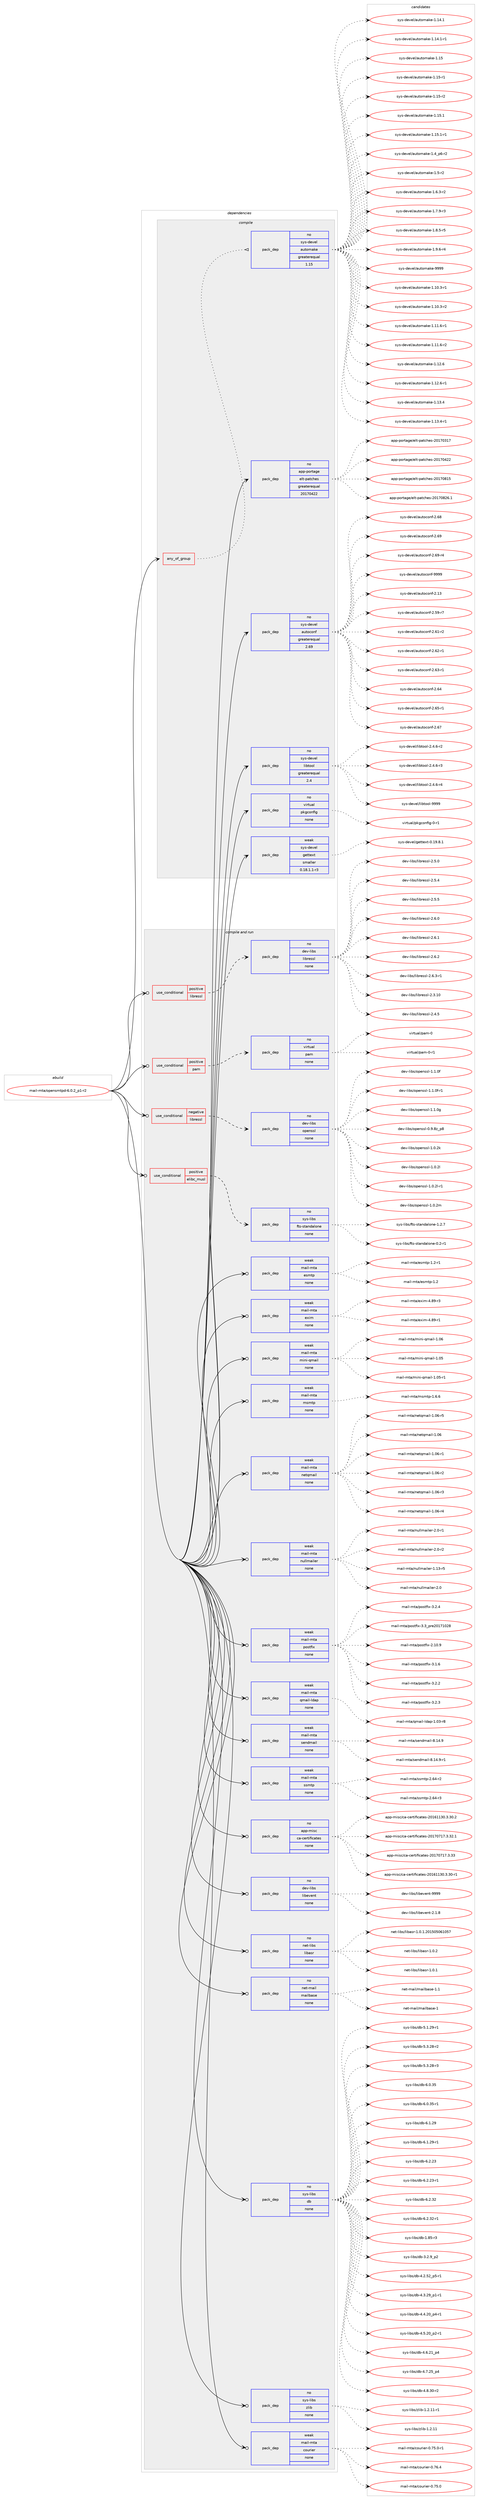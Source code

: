 digraph prolog {

# *************
# Graph options
# *************

newrank=true;
concentrate=true;
compound=true;
graph [rankdir=LR,fontname=Helvetica,fontsize=10,ranksep=1.5];#, ranksep=2.5, nodesep=0.2];
edge  [arrowhead=vee];
node  [fontname=Helvetica,fontsize=10];

# **********
# The ebuild
# **********

subgraph cluster_leftcol {
color=gray;
rank=same;
label=<<i>ebuild</i>>;
id [label="mail-mta/opensmtpd-6.0.2_p1-r2", color=red, width=4, href="../mail-mta/opensmtpd-6.0.2_p1-r2.svg"];
}

# ****************
# The dependencies
# ****************

subgraph cluster_midcol {
color=gray;
label=<<i>dependencies</i>>;
subgraph cluster_compile {
fillcolor="#eeeeee";
style=filled;
label=<<i>compile</i>>;
subgraph any5059 {
dependency344210 [label=<<TABLE BORDER="0" CELLBORDER="1" CELLSPACING="0" CELLPADDING="4"><TR><TD CELLPADDING="10">any_of_group</TD></TR></TABLE>>, shape=none, color=red];subgraph pack253176 {
dependency344211 [label=<<TABLE BORDER="0" CELLBORDER="1" CELLSPACING="0" CELLPADDING="4" WIDTH="220"><TR><TD ROWSPAN="6" CELLPADDING="30">pack_dep</TD></TR><TR><TD WIDTH="110">no</TD></TR><TR><TD>sys-devel</TD></TR><TR><TD>automake</TD></TR><TR><TD>greaterequal</TD></TR><TR><TD>1.15</TD></TR></TABLE>>, shape=none, color=blue];
}
dependency344210:e -> dependency344211:w [weight=20,style="dotted",arrowhead="oinv"];
}
id:e -> dependency344210:w [weight=20,style="solid",arrowhead="vee"];
subgraph pack253177 {
dependency344212 [label=<<TABLE BORDER="0" CELLBORDER="1" CELLSPACING="0" CELLPADDING="4" WIDTH="220"><TR><TD ROWSPAN="6" CELLPADDING="30">pack_dep</TD></TR><TR><TD WIDTH="110">no</TD></TR><TR><TD>app-portage</TD></TR><TR><TD>elt-patches</TD></TR><TR><TD>greaterequal</TD></TR><TR><TD>20170422</TD></TR></TABLE>>, shape=none, color=blue];
}
id:e -> dependency344212:w [weight=20,style="solid",arrowhead="vee"];
subgraph pack253178 {
dependency344213 [label=<<TABLE BORDER="0" CELLBORDER="1" CELLSPACING="0" CELLPADDING="4" WIDTH="220"><TR><TD ROWSPAN="6" CELLPADDING="30">pack_dep</TD></TR><TR><TD WIDTH="110">no</TD></TR><TR><TD>sys-devel</TD></TR><TR><TD>autoconf</TD></TR><TR><TD>greaterequal</TD></TR><TR><TD>2.69</TD></TR></TABLE>>, shape=none, color=blue];
}
id:e -> dependency344213:w [weight=20,style="solid",arrowhead="vee"];
subgraph pack253179 {
dependency344214 [label=<<TABLE BORDER="0" CELLBORDER="1" CELLSPACING="0" CELLPADDING="4" WIDTH="220"><TR><TD ROWSPAN="6" CELLPADDING="30">pack_dep</TD></TR><TR><TD WIDTH="110">no</TD></TR><TR><TD>sys-devel</TD></TR><TR><TD>libtool</TD></TR><TR><TD>greaterequal</TD></TR><TR><TD>2.4</TD></TR></TABLE>>, shape=none, color=blue];
}
id:e -> dependency344214:w [weight=20,style="solid",arrowhead="vee"];
subgraph pack253180 {
dependency344215 [label=<<TABLE BORDER="0" CELLBORDER="1" CELLSPACING="0" CELLPADDING="4" WIDTH="220"><TR><TD ROWSPAN="6" CELLPADDING="30">pack_dep</TD></TR><TR><TD WIDTH="110">no</TD></TR><TR><TD>virtual</TD></TR><TR><TD>pkgconfig</TD></TR><TR><TD>none</TD></TR><TR><TD></TD></TR></TABLE>>, shape=none, color=blue];
}
id:e -> dependency344215:w [weight=20,style="solid",arrowhead="vee"];
subgraph pack253181 {
dependency344216 [label=<<TABLE BORDER="0" CELLBORDER="1" CELLSPACING="0" CELLPADDING="4" WIDTH="220"><TR><TD ROWSPAN="6" CELLPADDING="30">pack_dep</TD></TR><TR><TD WIDTH="110">weak</TD></TR><TR><TD>sys-devel</TD></TR><TR><TD>gettext</TD></TR><TR><TD>smaller</TD></TR><TR><TD>0.18.1.1-r3</TD></TR></TABLE>>, shape=none, color=blue];
}
id:e -> dependency344216:w [weight=20,style="solid",arrowhead="vee"];
}
subgraph cluster_compileandrun {
fillcolor="#eeeeee";
style=filled;
label=<<i>compile and run</i>>;
subgraph cond85874 {
dependency344217 [label=<<TABLE BORDER="0" CELLBORDER="1" CELLSPACING="0" CELLPADDING="4"><TR><TD ROWSPAN="3" CELLPADDING="10">use_conditional</TD></TR><TR><TD>negative</TD></TR><TR><TD>libressl</TD></TR></TABLE>>, shape=none, color=red];
subgraph pack253182 {
dependency344218 [label=<<TABLE BORDER="0" CELLBORDER="1" CELLSPACING="0" CELLPADDING="4" WIDTH="220"><TR><TD ROWSPAN="6" CELLPADDING="30">pack_dep</TD></TR><TR><TD WIDTH="110">no</TD></TR><TR><TD>dev-libs</TD></TR><TR><TD>openssl</TD></TR><TR><TD>none</TD></TR><TR><TD></TD></TR></TABLE>>, shape=none, color=blue];
}
dependency344217:e -> dependency344218:w [weight=20,style="dashed",arrowhead="vee"];
}
id:e -> dependency344217:w [weight=20,style="solid",arrowhead="odotvee"];
subgraph cond85875 {
dependency344219 [label=<<TABLE BORDER="0" CELLBORDER="1" CELLSPACING="0" CELLPADDING="4"><TR><TD ROWSPAN="3" CELLPADDING="10">use_conditional</TD></TR><TR><TD>positive</TD></TR><TR><TD>elibc_musl</TD></TR></TABLE>>, shape=none, color=red];
subgraph pack253183 {
dependency344220 [label=<<TABLE BORDER="0" CELLBORDER="1" CELLSPACING="0" CELLPADDING="4" WIDTH="220"><TR><TD ROWSPAN="6" CELLPADDING="30">pack_dep</TD></TR><TR><TD WIDTH="110">no</TD></TR><TR><TD>sys-libs</TD></TR><TR><TD>fts-standalone</TD></TR><TR><TD>none</TD></TR><TR><TD></TD></TR></TABLE>>, shape=none, color=blue];
}
dependency344219:e -> dependency344220:w [weight=20,style="dashed",arrowhead="vee"];
}
id:e -> dependency344219:w [weight=20,style="solid",arrowhead="odotvee"];
subgraph cond85876 {
dependency344221 [label=<<TABLE BORDER="0" CELLBORDER="1" CELLSPACING="0" CELLPADDING="4"><TR><TD ROWSPAN="3" CELLPADDING="10">use_conditional</TD></TR><TR><TD>positive</TD></TR><TR><TD>libressl</TD></TR></TABLE>>, shape=none, color=red];
subgraph pack253184 {
dependency344222 [label=<<TABLE BORDER="0" CELLBORDER="1" CELLSPACING="0" CELLPADDING="4" WIDTH="220"><TR><TD ROWSPAN="6" CELLPADDING="30">pack_dep</TD></TR><TR><TD WIDTH="110">no</TD></TR><TR><TD>dev-libs</TD></TR><TR><TD>libressl</TD></TR><TR><TD>none</TD></TR><TR><TD></TD></TR></TABLE>>, shape=none, color=blue];
}
dependency344221:e -> dependency344222:w [weight=20,style="dashed",arrowhead="vee"];
}
id:e -> dependency344221:w [weight=20,style="solid",arrowhead="odotvee"];
subgraph cond85877 {
dependency344223 [label=<<TABLE BORDER="0" CELLBORDER="1" CELLSPACING="0" CELLPADDING="4"><TR><TD ROWSPAN="3" CELLPADDING="10">use_conditional</TD></TR><TR><TD>positive</TD></TR><TR><TD>pam</TD></TR></TABLE>>, shape=none, color=red];
subgraph pack253185 {
dependency344224 [label=<<TABLE BORDER="0" CELLBORDER="1" CELLSPACING="0" CELLPADDING="4" WIDTH="220"><TR><TD ROWSPAN="6" CELLPADDING="30">pack_dep</TD></TR><TR><TD WIDTH="110">no</TD></TR><TR><TD>virtual</TD></TR><TR><TD>pam</TD></TR><TR><TD>none</TD></TR><TR><TD></TD></TR></TABLE>>, shape=none, color=blue];
}
dependency344223:e -> dependency344224:w [weight=20,style="dashed",arrowhead="vee"];
}
id:e -> dependency344223:w [weight=20,style="solid",arrowhead="odotvee"];
subgraph pack253186 {
dependency344225 [label=<<TABLE BORDER="0" CELLBORDER="1" CELLSPACING="0" CELLPADDING="4" WIDTH="220"><TR><TD ROWSPAN="6" CELLPADDING="30">pack_dep</TD></TR><TR><TD WIDTH="110">no</TD></TR><TR><TD>app-misc</TD></TR><TR><TD>ca-certificates</TD></TR><TR><TD>none</TD></TR><TR><TD></TD></TR></TABLE>>, shape=none, color=blue];
}
id:e -> dependency344225:w [weight=20,style="solid",arrowhead="odotvee"];
subgraph pack253187 {
dependency344226 [label=<<TABLE BORDER="0" CELLBORDER="1" CELLSPACING="0" CELLPADDING="4" WIDTH="220"><TR><TD ROWSPAN="6" CELLPADDING="30">pack_dep</TD></TR><TR><TD WIDTH="110">no</TD></TR><TR><TD>dev-libs</TD></TR><TR><TD>libevent</TD></TR><TR><TD>none</TD></TR><TR><TD></TD></TR></TABLE>>, shape=none, color=blue];
}
id:e -> dependency344226:w [weight=20,style="solid",arrowhead="odotvee"];
subgraph pack253188 {
dependency344227 [label=<<TABLE BORDER="0" CELLBORDER="1" CELLSPACING="0" CELLPADDING="4" WIDTH="220"><TR><TD ROWSPAN="6" CELLPADDING="30">pack_dep</TD></TR><TR><TD WIDTH="110">no</TD></TR><TR><TD>net-libs</TD></TR><TR><TD>libasr</TD></TR><TR><TD>none</TD></TR><TR><TD></TD></TR></TABLE>>, shape=none, color=blue];
}
id:e -> dependency344227:w [weight=20,style="solid",arrowhead="odotvee"];
subgraph pack253189 {
dependency344228 [label=<<TABLE BORDER="0" CELLBORDER="1" CELLSPACING="0" CELLPADDING="4" WIDTH="220"><TR><TD ROWSPAN="6" CELLPADDING="30">pack_dep</TD></TR><TR><TD WIDTH="110">no</TD></TR><TR><TD>net-mail</TD></TR><TR><TD>mailbase</TD></TR><TR><TD>none</TD></TR><TR><TD></TD></TR></TABLE>>, shape=none, color=blue];
}
id:e -> dependency344228:w [weight=20,style="solid",arrowhead="odotvee"];
subgraph pack253190 {
dependency344229 [label=<<TABLE BORDER="0" CELLBORDER="1" CELLSPACING="0" CELLPADDING="4" WIDTH="220"><TR><TD ROWSPAN="6" CELLPADDING="30">pack_dep</TD></TR><TR><TD WIDTH="110">no</TD></TR><TR><TD>sys-libs</TD></TR><TR><TD>db</TD></TR><TR><TD>none</TD></TR><TR><TD></TD></TR></TABLE>>, shape=none, color=blue];
}
id:e -> dependency344229:w [weight=20,style="solid",arrowhead="odotvee"];
subgraph pack253191 {
dependency344230 [label=<<TABLE BORDER="0" CELLBORDER="1" CELLSPACING="0" CELLPADDING="4" WIDTH="220"><TR><TD ROWSPAN="6" CELLPADDING="30">pack_dep</TD></TR><TR><TD WIDTH="110">no</TD></TR><TR><TD>sys-libs</TD></TR><TR><TD>zlib</TD></TR><TR><TD>none</TD></TR><TR><TD></TD></TR></TABLE>>, shape=none, color=blue];
}
id:e -> dependency344230:w [weight=20,style="solid",arrowhead="odotvee"];
subgraph pack253192 {
dependency344231 [label=<<TABLE BORDER="0" CELLBORDER="1" CELLSPACING="0" CELLPADDING="4" WIDTH="220"><TR><TD ROWSPAN="6" CELLPADDING="30">pack_dep</TD></TR><TR><TD WIDTH="110">weak</TD></TR><TR><TD>mail-mta</TD></TR><TR><TD>courier</TD></TR><TR><TD>none</TD></TR><TR><TD></TD></TR></TABLE>>, shape=none, color=blue];
}
id:e -> dependency344231:w [weight=20,style="solid",arrowhead="odotvee"];
subgraph pack253193 {
dependency344232 [label=<<TABLE BORDER="0" CELLBORDER="1" CELLSPACING="0" CELLPADDING="4" WIDTH="220"><TR><TD ROWSPAN="6" CELLPADDING="30">pack_dep</TD></TR><TR><TD WIDTH="110">weak</TD></TR><TR><TD>mail-mta</TD></TR><TR><TD>esmtp</TD></TR><TR><TD>none</TD></TR><TR><TD></TD></TR></TABLE>>, shape=none, color=blue];
}
id:e -> dependency344232:w [weight=20,style="solid",arrowhead="odotvee"];
subgraph pack253194 {
dependency344233 [label=<<TABLE BORDER="0" CELLBORDER="1" CELLSPACING="0" CELLPADDING="4" WIDTH="220"><TR><TD ROWSPAN="6" CELLPADDING="30">pack_dep</TD></TR><TR><TD WIDTH="110">weak</TD></TR><TR><TD>mail-mta</TD></TR><TR><TD>exim</TD></TR><TR><TD>none</TD></TR><TR><TD></TD></TR></TABLE>>, shape=none, color=blue];
}
id:e -> dependency344233:w [weight=20,style="solid",arrowhead="odotvee"];
subgraph pack253195 {
dependency344234 [label=<<TABLE BORDER="0" CELLBORDER="1" CELLSPACING="0" CELLPADDING="4" WIDTH="220"><TR><TD ROWSPAN="6" CELLPADDING="30">pack_dep</TD></TR><TR><TD WIDTH="110">weak</TD></TR><TR><TD>mail-mta</TD></TR><TR><TD>mini-qmail</TD></TR><TR><TD>none</TD></TR><TR><TD></TD></TR></TABLE>>, shape=none, color=blue];
}
id:e -> dependency344234:w [weight=20,style="solid",arrowhead="odotvee"];
subgraph pack253196 {
dependency344235 [label=<<TABLE BORDER="0" CELLBORDER="1" CELLSPACING="0" CELLPADDING="4" WIDTH="220"><TR><TD ROWSPAN="6" CELLPADDING="30">pack_dep</TD></TR><TR><TD WIDTH="110">weak</TD></TR><TR><TD>mail-mta</TD></TR><TR><TD>msmtp</TD></TR><TR><TD>none</TD></TR><TR><TD></TD></TR></TABLE>>, shape=none, color=blue];
}
id:e -> dependency344235:w [weight=20,style="solid",arrowhead="odotvee"];
subgraph pack253197 {
dependency344236 [label=<<TABLE BORDER="0" CELLBORDER="1" CELLSPACING="0" CELLPADDING="4" WIDTH="220"><TR><TD ROWSPAN="6" CELLPADDING="30">pack_dep</TD></TR><TR><TD WIDTH="110">weak</TD></TR><TR><TD>mail-mta</TD></TR><TR><TD>netqmail</TD></TR><TR><TD>none</TD></TR><TR><TD></TD></TR></TABLE>>, shape=none, color=blue];
}
id:e -> dependency344236:w [weight=20,style="solid",arrowhead="odotvee"];
subgraph pack253198 {
dependency344237 [label=<<TABLE BORDER="0" CELLBORDER="1" CELLSPACING="0" CELLPADDING="4" WIDTH="220"><TR><TD ROWSPAN="6" CELLPADDING="30">pack_dep</TD></TR><TR><TD WIDTH="110">weak</TD></TR><TR><TD>mail-mta</TD></TR><TR><TD>nullmailer</TD></TR><TR><TD>none</TD></TR><TR><TD></TD></TR></TABLE>>, shape=none, color=blue];
}
id:e -> dependency344237:w [weight=20,style="solid",arrowhead="odotvee"];
subgraph pack253199 {
dependency344238 [label=<<TABLE BORDER="0" CELLBORDER="1" CELLSPACING="0" CELLPADDING="4" WIDTH="220"><TR><TD ROWSPAN="6" CELLPADDING="30">pack_dep</TD></TR><TR><TD WIDTH="110">weak</TD></TR><TR><TD>mail-mta</TD></TR><TR><TD>postfix</TD></TR><TR><TD>none</TD></TR><TR><TD></TD></TR></TABLE>>, shape=none, color=blue];
}
id:e -> dependency344238:w [weight=20,style="solid",arrowhead="odotvee"];
subgraph pack253200 {
dependency344239 [label=<<TABLE BORDER="0" CELLBORDER="1" CELLSPACING="0" CELLPADDING="4" WIDTH="220"><TR><TD ROWSPAN="6" CELLPADDING="30">pack_dep</TD></TR><TR><TD WIDTH="110">weak</TD></TR><TR><TD>mail-mta</TD></TR><TR><TD>qmail-ldap</TD></TR><TR><TD>none</TD></TR><TR><TD></TD></TR></TABLE>>, shape=none, color=blue];
}
id:e -> dependency344239:w [weight=20,style="solid",arrowhead="odotvee"];
subgraph pack253201 {
dependency344240 [label=<<TABLE BORDER="0" CELLBORDER="1" CELLSPACING="0" CELLPADDING="4" WIDTH="220"><TR><TD ROWSPAN="6" CELLPADDING="30">pack_dep</TD></TR><TR><TD WIDTH="110">weak</TD></TR><TR><TD>mail-mta</TD></TR><TR><TD>sendmail</TD></TR><TR><TD>none</TD></TR><TR><TD></TD></TR></TABLE>>, shape=none, color=blue];
}
id:e -> dependency344240:w [weight=20,style="solid",arrowhead="odotvee"];
subgraph pack253202 {
dependency344241 [label=<<TABLE BORDER="0" CELLBORDER="1" CELLSPACING="0" CELLPADDING="4" WIDTH="220"><TR><TD ROWSPAN="6" CELLPADDING="30">pack_dep</TD></TR><TR><TD WIDTH="110">weak</TD></TR><TR><TD>mail-mta</TD></TR><TR><TD>ssmtp</TD></TR><TR><TD>none</TD></TR><TR><TD></TD></TR></TABLE>>, shape=none, color=blue];
}
id:e -> dependency344241:w [weight=20,style="solid",arrowhead="odotvee"];
}
subgraph cluster_run {
fillcolor="#eeeeee";
style=filled;
label=<<i>run</i>>;
}
}

# **************
# The candidates
# **************

subgraph cluster_choices {
rank=same;
color=gray;
label=<<i>candidates</i>>;

subgraph choice253176 {
color=black;
nodesep=1;
choice11512111545100101118101108479711711611110997107101454946494846514511449 [label="sys-devel/automake-1.10.3-r1", color=red, width=4,href="../sys-devel/automake-1.10.3-r1.svg"];
choice11512111545100101118101108479711711611110997107101454946494846514511450 [label="sys-devel/automake-1.10.3-r2", color=red, width=4,href="../sys-devel/automake-1.10.3-r2.svg"];
choice11512111545100101118101108479711711611110997107101454946494946544511449 [label="sys-devel/automake-1.11.6-r1", color=red, width=4,href="../sys-devel/automake-1.11.6-r1.svg"];
choice11512111545100101118101108479711711611110997107101454946494946544511450 [label="sys-devel/automake-1.11.6-r2", color=red, width=4,href="../sys-devel/automake-1.11.6-r2.svg"];
choice1151211154510010111810110847971171161111099710710145494649504654 [label="sys-devel/automake-1.12.6", color=red, width=4,href="../sys-devel/automake-1.12.6.svg"];
choice11512111545100101118101108479711711611110997107101454946495046544511449 [label="sys-devel/automake-1.12.6-r1", color=red, width=4,href="../sys-devel/automake-1.12.6-r1.svg"];
choice1151211154510010111810110847971171161111099710710145494649514652 [label="sys-devel/automake-1.13.4", color=red, width=4,href="../sys-devel/automake-1.13.4.svg"];
choice11512111545100101118101108479711711611110997107101454946495146524511449 [label="sys-devel/automake-1.13.4-r1", color=red, width=4,href="../sys-devel/automake-1.13.4-r1.svg"];
choice1151211154510010111810110847971171161111099710710145494649524649 [label="sys-devel/automake-1.14.1", color=red, width=4,href="../sys-devel/automake-1.14.1.svg"];
choice11512111545100101118101108479711711611110997107101454946495246494511449 [label="sys-devel/automake-1.14.1-r1", color=red, width=4,href="../sys-devel/automake-1.14.1-r1.svg"];
choice115121115451001011181011084797117116111109971071014549464953 [label="sys-devel/automake-1.15", color=red, width=4,href="../sys-devel/automake-1.15.svg"];
choice1151211154510010111810110847971171161111099710710145494649534511449 [label="sys-devel/automake-1.15-r1", color=red, width=4,href="../sys-devel/automake-1.15-r1.svg"];
choice1151211154510010111810110847971171161111099710710145494649534511450 [label="sys-devel/automake-1.15-r2", color=red, width=4,href="../sys-devel/automake-1.15-r2.svg"];
choice1151211154510010111810110847971171161111099710710145494649534649 [label="sys-devel/automake-1.15.1", color=red, width=4,href="../sys-devel/automake-1.15.1.svg"];
choice11512111545100101118101108479711711611110997107101454946495346494511449 [label="sys-devel/automake-1.15.1-r1", color=red, width=4,href="../sys-devel/automake-1.15.1-r1.svg"];
choice115121115451001011181011084797117116111109971071014549465295112544511450 [label="sys-devel/automake-1.4_p6-r2", color=red, width=4,href="../sys-devel/automake-1.4_p6-r2.svg"];
choice11512111545100101118101108479711711611110997107101454946534511450 [label="sys-devel/automake-1.5-r2", color=red, width=4,href="../sys-devel/automake-1.5-r2.svg"];
choice115121115451001011181011084797117116111109971071014549465446514511450 [label="sys-devel/automake-1.6.3-r2", color=red, width=4,href="../sys-devel/automake-1.6.3-r2.svg"];
choice115121115451001011181011084797117116111109971071014549465546574511451 [label="sys-devel/automake-1.7.9-r3", color=red, width=4,href="../sys-devel/automake-1.7.9-r3.svg"];
choice115121115451001011181011084797117116111109971071014549465646534511453 [label="sys-devel/automake-1.8.5-r5", color=red, width=4,href="../sys-devel/automake-1.8.5-r5.svg"];
choice115121115451001011181011084797117116111109971071014549465746544511452 [label="sys-devel/automake-1.9.6-r4", color=red, width=4,href="../sys-devel/automake-1.9.6-r4.svg"];
choice115121115451001011181011084797117116111109971071014557575757 [label="sys-devel/automake-9999", color=red, width=4,href="../sys-devel/automake-9999.svg"];
dependency344211:e -> choice11512111545100101118101108479711711611110997107101454946494846514511449:w [style=dotted,weight="100"];
dependency344211:e -> choice11512111545100101118101108479711711611110997107101454946494846514511450:w [style=dotted,weight="100"];
dependency344211:e -> choice11512111545100101118101108479711711611110997107101454946494946544511449:w [style=dotted,weight="100"];
dependency344211:e -> choice11512111545100101118101108479711711611110997107101454946494946544511450:w [style=dotted,weight="100"];
dependency344211:e -> choice1151211154510010111810110847971171161111099710710145494649504654:w [style=dotted,weight="100"];
dependency344211:e -> choice11512111545100101118101108479711711611110997107101454946495046544511449:w [style=dotted,weight="100"];
dependency344211:e -> choice1151211154510010111810110847971171161111099710710145494649514652:w [style=dotted,weight="100"];
dependency344211:e -> choice11512111545100101118101108479711711611110997107101454946495146524511449:w [style=dotted,weight="100"];
dependency344211:e -> choice1151211154510010111810110847971171161111099710710145494649524649:w [style=dotted,weight="100"];
dependency344211:e -> choice11512111545100101118101108479711711611110997107101454946495246494511449:w [style=dotted,weight="100"];
dependency344211:e -> choice115121115451001011181011084797117116111109971071014549464953:w [style=dotted,weight="100"];
dependency344211:e -> choice1151211154510010111810110847971171161111099710710145494649534511449:w [style=dotted,weight="100"];
dependency344211:e -> choice1151211154510010111810110847971171161111099710710145494649534511450:w [style=dotted,weight="100"];
dependency344211:e -> choice1151211154510010111810110847971171161111099710710145494649534649:w [style=dotted,weight="100"];
dependency344211:e -> choice11512111545100101118101108479711711611110997107101454946495346494511449:w [style=dotted,weight="100"];
dependency344211:e -> choice115121115451001011181011084797117116111109971071014549465295112544511450:w [style=dotted,weight="100"];
dependency344211:e -> choice11512111545100101118101108479711711611110997107101454946534511450:w [style=dotted,weight="100"];
dependency344211:e -> choice115121115451001011181011084797117116111109971071014549465446514511450:w [style=dotted,weight="100"];
dependency344211:e -> choice115121115451001011181011084797117116111109971071014549465546574511451:w [style=dotted,weight="100"];
dependency344211:e -> choice115121115451001011181011084797117116111109971071014549465646534511453:w [style=dotted,weight="100"];
dependency344211:e -> choice115121115451001011181011084797117116111109971071014549465746544511452:w [style=dotted,weight="100"];
dependency344211:e -> choice115121115451001011181011084797117116111109971071014557575757:w [style=dotted,weight="100"];
}
subgraph choice253177 {
color=black;
nodesep=1;
choice97112112451121111141169710310147101108116451129711699104101115455048495548514955 [label="app-portage/elt-patches-20170317", color=red, width=4,href="../app-portage/elt-patches-20170317.svg"];
choice97112112451121111141169710310147101108116451129711699104101115455048495548525050 [label="app-portage/elt-patches-20170422", color=red, width=4,href="../app-portage/elt-patches-20170422.svg"];
choice97112112451121111141169710310147101108116451129711699104101115455048495548564953 [label="app-portage/elt-patches-20170815", color=red, width=4,href="../app-portage/elt-patches-20170815.svg"];
choice971121124511211111411697103101471011081164511297116991041011154550484955485650544649 [label="app-portage/elt-patches-20170826.1", color=red, width=4,href="../app-portage/elt-patches-20170826.1.svg"];
dependency344212:e -> choice97112112451121111141169710310147101108116451129711699104101115455048495548514955:w [style=dotted,weight="100"];
dependency344212:e -> choice97112112451121111141169710310147101108116451129711699104101115455048495548525050:w [style=dotted,weight="100"];
dependency344212:e -> choice97112112451121111141169710310147101108116451129711699104101115455048495548564953:w [style=dotted,weight="100"];
dependency344212:e -> choice971121124511211111411697103101471011081164511297116991041011154550484955485650544649:w [style=dotted,weight="100"];
}
subgraph choice253178 {
color=black;
nodesep=1;
choice115121115451001011181011084797117116111991111101024550464951 [label="sys-devel/autoconf-2.13", color=red, width=4,href="../sys-devel/autoconf-2.13.svg"];
choice1151211154510010111810110847971171161119911111010245504653574511455 [label="sys-devel/autoconf-2.59-r7", color=red, width=4,href="../sys-devel/autoconf-2.59-r7.svg"];
choice1151211154510010111810110847971171161119911111010245504654494511450 [label="sys-devel/autoconf-2.61-r2", color=red, width=4,href="../sys-devel/autoconf-2.61-r2.svg"];
choice1151211154510010111810110847971171161119911111010245504654504511449 [label="sys-devel/autoconf-2.62-r1", color=red, width=4,href="../sys-devel/autoconf-2.62-r1.svg"];
choice1151211154510010111810110847971171161119911111010245504654514511449 [label="sys-devel/autoconf-2.63-r1", color=red, width=4,href="../sys-devel/autoconf-2.63-r1.svg"];
choice115121115451001011181011084797117116111991111101024550465452 [label="sys-devel/autoconf-2.64", color=red, width=4,href="../sys-devel/autoconf-2.64.svg"];
choice1151211154510010111810110847971171161119911111010245504654534511449 [label="sys-devel/autoconf-2.65-r1", color=red, width=4,href="../sys-devel/autoconf-2.65-r1.svg"];
choice115121115451001011181011084797117116111991111101024550465455 [label="sys-devel/autoconf-2.67", color=red, width=4,href="../sys-devel/autoconf-2.67.svg"];
choice115121115451001011181011084797117116111991111101024550465456 [label="sys-devel/autoconf-2.68", color=red, width=4,href="../sys-devel/autoconf-2.68.svg"];
choice115121115451001011181011084797117116111991111101024550465457 [label="sys-devel/autoconf-2.69", color=red, width=4,href="../sys-devel/autoconf-2.69.svg"];
choice1151211154510010111810110847971171161119911111010245504654574511452 [label="sys-devel/autoconf-2.69-r4", color=red, width=4,href="../sys-devel/autoconf-2.69-r4.svg"];
choice115121115451001011181011084797117116111991111101024557575757 [label="sys-devel/autoconf-9999", color=red, width=4,href="../sys-devel/autoconf-9999.svg"];
dependency344213:e -> choice115121115451001011181011084797117116111991111101024550464951:w [style=dotted,weight="100"];
dependency344213:e -> choice1151211154510010111810110847971171161119911111010245504653574511455:w [style=dotted,weight="100"];
dependency344213:e -> choice1151211154510010111810110847971171161119911111010245504654494511450:w [style=dotted,weight="100"];
dependency344213:e -> choice1151211154510010111810110847971171161119911111010245504654504511449:w [style=dotted,weight="100"];
dependency344213:e -> choice1151211154510010111810110847971171161119911111010245504654514511449:w [style=dotted,weight="100"];
dependency344213:e -> choice115121115451001011181011084797117116111991111101024550465452:w [style=dotted,weight="100"];
dependency344213:e -> choice1151211154510010111810110847971171161119911111010245504654534511449:w [style=dotted,weight="100"];
dependency344213:e -> choice115121115451001011181011084797117116111991111101024550465455:w [style=dotted,weight="100"];
dependency344213:e -> choice115121115451001011181011084797117116111991111101024550465456:w [style=dotted,weight="100"];
dependency344213:e -> choice115121115451001011181011084797117116111991111101024550465457:w [style=dotted,weight="100"];
dependency344213:e -> choice1151211154510010111810110847971171161119911111010245504654574511452:w [style=dotted,weight="100"];
dependency344213:e -> choice115121115451001011181011084797117116111991111101024557575757:w [style=dotted,weight="100"];
}
subgraph choice253179 {
color=black;
nodesep=1;
choice1151211154510010111810110847108105981161111111084550465246544511450 [label="sys-devel/libtool-2.4.6-r2", color=red, width=4,href="../sys-devel/libtool-2.4.6-r2.svg"];
choice1151211154510010111810110847108105981161111111084550465246544511451 [label="sys-devel/libtool-2.4.6-r3", color=red, width=4,href="../sys-devel/libtool-2.4.6-r3.svg"];
choice1151211154510010111810110847108105981161111111084550465246544511452 [label="sys-devel/libtool-2.4.6-r4", color=red, width=4,href="../sys-devel/libtool-2.4.6-r4.svg"];
choice1151211154510010111810110847108105981161111111084557575757 [label="sys-devel/libtool-9999", color=red, width=4,href="../sys-devel/libtool-9999.svg"];
dependency344214:e -> choice1151211154510010111810110847108105981161111111084550465246544511450:w [style=dotted,weight="100"];
dependency344214:e -> choice1151211154510010111810110847108105981161111111084550465246544511451:w [style=dotted,weight="100"];
dependency344214:e -> choice1151211154510010111810110847108105981161111111084550465246544511452:w [style=dotted,weight="100"];
dependency344214:e -> choice1151211154510010111810110847108105981161111111084557575757:w [style=dotted,weight="100"];
}
subgraph choice253180 {
color=black;
nodesep=1;
choice11810511411611797108471121071039911111010210510345484511449 [label="virtual/pkgconfig-0-r1", color=red, width=4,href="../virtual/pkgconfig-0-r1.svg"];
dependency344215:e -> choice11810511411611797108471121071039911111010210510345484511449:w [style=dotted,weight="100"];
}
subgraph choice253181 {
color=black;
nodesep=1;
choice1151211154510010111810110847103101116116101120116454846495746564649 [label="sys-devel/gettext-0.19.8.1", color=red, width=4,href="../sys-devel/gettext-0.19.8.1.svg"];
dependency344216:e -> choice1151211154510010111810110847103101116116101120116454846495746564649:w [style=dotted,weight="100"];
}
subgraph choice253182 {
color=black;
nodesep=1;
choice1001011184510810598115471111121011101151151084548465746561229511256 [label="dev-libs/openssl-0.9.8z_p8", color=red, width=4,href="../dev-libs/openssl-0.9.8z_p8.svg"];
choice100101118451081059811547111112101110115115108454946484650107 [label="dev-libs/openssl-1.0.2k", color=red, width=4,href="../dev-libs/openssl-1.0.2k.svg"];
choice100101118451081059811547111112101110115115108454946484650108 [label="dev-libs/openssl-1.0.2l", color=red, width=4,href="../dev-libs/openssl-1.0.2l.svg"];
choice1001011184510810598115471111121011101151151084549464846501084511449 [label="dev-libs/openssl-1.0.2l-r1", color=red, width=4,href="../dev-libs/openssl-1.0.2l-r1.svg"];
choice100101118451081059811547111112101110115115108454946484650109 [label="dev-libs/openssl-1.0.2m", color=red, width=4,href="../dev-libs/openssl-1.0.2m.svg"];
choice100101118451081059811547111112101110115115108454946494648102 [label="dev-libs/openssl-1.1.0f", color=red, width=4,href="../dev-libs/openssl-1.1.0f.svg"];
choice1001011184510810598115471111121011101151151084549464946481024511449 [label="dev-libs/openssl-1.1.0f-r1", color=red, width=4,href="../dev-libs/openssl-1.1.0f-r1.svg"];
choice100101118451081059811547111112101110115115108454946494648103 [label="dev-libs/openssl-1.1.0g", color=red, width=4,href="../dev-libs/openssl-1.1.0g.svg"];
dependency344218:e -> choice1001011184510810598115471111121011101151151084548465746561229511256:w [style=dotted,weight="100"];
dependency344218:e -> choice100101118451081059811547111112101110115115108454946484650107:w [style=dotted,weight="100"];
dependency344218:e -> choice100101118451081059811547111112101110115115108454946484650108:w [style=dotted,weight="100"];
dependency344218:e -> choice1001011184510810598115471111121011101151151084549464846501084511449:w [style=dotted,weight="100"];
dependency344218:e -> choice100101118451081059811547111112101110115115108454946484650109:w [style=dotted,weight="100"];
dependency344218:e -> choice100101118451081059811547111112101110115115108454946494648102:w [style=dotted,weight="100"];
dependency344218:e -> choice1001011184510810598115471111121011101151151084549464946481024511449:w [style=dotted,weight="100"];
dependency344218:e -> choice100101118451081059811547111112101110115115108454946494648103:w [style=dotted,weight="100"];
}
subgraph choice253183 {
color=black;
nodesep=1;
choice115121115451081059811547102116115451151169711010097108111110101454846504511449 [label="sys-libs/fts-standalone-0.2-r1", color=red, width=4,href="../sys-libs/fts-standalone-0.2-r1.svg"];
choice115121115451081059811547102116115451151169711010097108111110101454946504655 [label="sys-libs/fts-standalone-1.2.7", color=red, width=4,href="../sys-libs/fts-standalone-1.2.7.svg"];
dependency344220:e -> choice115121115451081059811547102116115451151169711010097108111110101454846504511449:w [style=dotted,weight="100"];
dependency344220:e -> choice115121115451081059811547102116115451151169711010097108111110101454946504655:w [style=dotted,weight="100"];
}
subgraph choice253184 {
color=black;
nodesep=1;
choice1001011184510810598115471081059811410111511510845504651464948 [label="dev-libs/libressl-2.3.10", color=red, width=4,href="../dev-libs/libressl-2.3.10.svg"];
choice10010111845108105981154710810598114101115115108455046524653 [label="dev-libs/libressl-2.4.5", color=red, width=4,href="../dev-libs/libressl-2.4.5.svg"];
choice10010111845108105981154710810598114101115115108455046534648 [label="dev-libs/libressl-2.5.0", color=red, width=4,href="../dev-libs/libressl-2.5.0.svg"];
choice10010111845108105981154710810598114101115115108455046534652 [label="dev-libs/libressl-2.5.4", color=red, width=4,href="../dev-libs/libressl-2.5.4.svg"];
choice10010111845108105981154710810598114101115115108455046534653 [label="dev-libs/libressl-2.5.5", color=red, width=4,href="../dev-libs/libressl-2.5.5.svg"];
choice10010111845108105981154710810598114101115115108455046544648 [label="dev-libs/libressl-2.6.0", color=red, width=4,href="../dev-libs/libressl-2.6.0.svg"];
choice10010111845108105981154710810598114101115115108455046544649 [label="dev-libs/libressl-2.6.1", color=red, width=4,href="../dev-libs/libressl-2.6.1.svg"];
choice10010111845108105981154710810598114101115115108455046544650 [label="dev-libs/libressl-2.6.2", color=red, width=4,href="../dev-libs/libressl-2.6.2.svg"];
choice100101118451081059811547108105981141011151151084550465446514511449 [label="dev-libs/libressl-2.6.3-r1", color=red, width=4,href="../dev-libs/libressl-2.6.3-r1.svg"];
dependency344222:e -> choice1001011184510810598115471081059811410111511510845504651464948:w [style=dotted,weight="100"];
dependency344222:e -> choice10010111845108105981154710810598114101115115108455046524653:w [style=dotted,weight="100"];
dependency344222:e -> choice10010111845108105981154710810598114101115115108455046534648:w [style=dotted,weight="100"];
dependency344222:e -> choice10010111845108105981154710810598114101115115108455046534652:w [style=dotted,weight="100"];
dependency344222:e -> choice10010111845108105981154710810598114101115115108455046534653:w [style=dotted,weight="100"];
dependency344222:e -> choice10010111845108105981154710810598114101115115108455046544648:w [style=dotted,weight="100"];
dependency344222:e -> choice10010111845108105981154710810598114101115115108455046544649:w [style=dotted,weight="100"];
dependency344222:e -> choice10010111845108105981154710810598114101115115108455046544650:w [style=dotted,weight="100"];
dependency344222:e -> choice100101118451081059811547108105981141011151151084550465446514511449:w [style=dotted,weight="100"];
}
subgraph choice253185 {
color=black;
nodesep=1;
choice1181051141161179710847112971094548 [label="virtual/pam-0", color=red, width=4,href="../virtual/pam-0.svg"];
choice11810511411611797108471129710945484511449 [label="virtual/pam-0-r1", color=red, width=4,href="../virtual/pam-0-r1.svg"];
dependency344224:e -> choice1181051141161179710847112971094548:w [style=dotted,weight="100"];
dependency344224:e -> choice11810511411611797108471129710945484511449:w [style=dotted,weight="100"];
}
subgraph choice253186 {
color=black;
nodesep=1;
choice9711211245109105115994799974599101114116105102105999711610111545504849544949514846514651484511449 [label="app-misc/ca-certificates-20161130.3.30-r1", color=red, width=4,href="../app-misc/ca-certificates-20161130.3.30-r1.svg"];
choice9711211245109105115994799974599101114116105102105999711610111545504849544949514846514651484650 [label="app-misc/ca-certificates-20161130.3.30.2", color=red, width=4,href="../app-misc/ca-certificates-20161130.3.30.2.svg"];
choice9711211245109105115994799974599101114116105102105999711610111545504849554855495546514651504649 [label="app-misc/ca-certificates-20170717.3.32.1", color=red, width=4,href="../app-misc/ca-certificates-20170717.3.32.1.svg"];
choice971121124510910511599479997459910111411610510210599971161011154550484955485549554651465151 [label="app-misc/ca-certificates-20170717.3.33", color=red, width=4,href="../app-misc/ca-certificates-20170717.3.33.svg"];
dependency344225:e -> choice9711211245109105115994799974599101114116105102105999711610111545504849544949514846514651484511449:w [style=dotted,weight="100"];
dependency344225:e -> choice9711211245109105115994799974599101114116105102105999711610111545504849544949514846514651484650:w [style=dotted,weight="100"];
dependency344225:e -> choice9711211245109105115994799974599101114116105102105999711610111545504849554855495546514651504649:w [style=dotted,weight="100"];
dependency344225:e -> choice971121124510910511599479997459910111411610510210599971161011154550484955485549554651465151:w [style=dotted,weight="100"];
}
subgraph choice253187 {
color=black;
nodesep=1;
choice10010111845108105981154710810598101118101110116455046494656 [label="dev-libs/libevent-2.1.8", color=red, width=4,href="../dev-libs/libevent-2.1.8.svg"];
choice100101118451081059811547108105981011181011101164557575757 [label="dev-libs/libevent-9999", color=red, width=4,href="../dev-libs/libevent-9999.svg"];
dependency344226:e -> choice10010111845108105981154710810598101118101110116455046494656:w [style=dotted,weight="100"];
dependency344226:e -> choice100101118451081059811547108105981011181011101164557575757:w [style=dotted,weight="100"];
}
subgraph choice253188 {
color=black;
nodesep=1;
choice1101011164510810598115471081059897115114454946484649 [label="net-libs/libasr-1.0.1", color=red, width=4,href="../net-libs/libasr-1.0.1.svg"];
choice110101116451081059811547108105989711511445494648464946504849534853485449485355 [label="net-libs/libasr-1.0.1.201505061057", color=red, width=4,href="../net-libs/libasr-1.0.1.201505061057.svg"];
choice1101011164510810598115471081059897115114454946484650 [label="net-libs/libasr-1.0.2", color=red, width=4,href="../net-libs/libasr-1.0.2.svg"];
dependency344227:e -> choice1101011164510810598115471081059897115114454946484649:w [style=dotted,weight="100"];
dependency344227:e -> choice110101116451081059811547108105989711511445494648464946504849534853485449485355:w [style=dotted,weight="100"];
dependency344227:e -> choice1101011164510810598115471081059897115114454946484650:w [style=dotted,weight="100"];
}
subgraph choice253189 {
color=black;
nodesep=1;
choice1101011164510997105108471099710510898971151014549 [label="net-mail/mailbase-1", color=red, width=4,href="../net-mail/mailbase-1.svg"];
choice11010111645109971051084710997105108989711510145494649 [label="net-mail/mailbase-1.1", color=red, width=4,href="../net-mail/mailbase-1.1.svg"];
dependency344228:e -> choice1101011164510997105108471099710510898971151014549:w [style=dotted,weight="100"];
dependency344228:e -> choice11010111645109971051084710997105108989711510145494649:w [style=dotted,weight="100"];
}
subgraph choice253190 {
color=black;
nodesep=1;
choice1151211154510810598115471009845494656534511451 [label="sys-libs/db-1.85-r3", color=red, width=4,href="../sys-libs/db-1.85-r3.svg"];
choice115121115451081059811547100984551465046579511250 [label="sys-libs/db-3.2.9_p2", color=red, width=4,href="../sys-libs/db-3.2.9_p2.svg"];
choice115121115451081059811547100984552465046535095112534511449 [label="sys-libs/db-4.2.52_p5-r1", color=red, width=4,href="../sys-libs/db-4.2.52_p5-r1.svg"];
choice115121115451081059811547100984552465146505795112494511449 [label="sys-libs/db-4.3.29_p1-r1", color=red, width=4,href="../sys-libs/db-4.3.29_p1-r1.svg"];
choice115121115451081059811547100984552465246504895112524511449 [label="sys-libs/db-4.4.20_p4-r1", color=red, width=4,href="../sys-libs/db-4.4.20_p4-r1.svg"];
choice115121115451081059811547100984552465346504895112504511449 [label="sys-libs/db-4.5.20_p2-r1", color=red, width=4,href="../sys-libs/db-4.5.20_p2-r1.svg"];
choice11512111545108105981154710098455246544650499511252 [label="sys-libs/db-4.6.21_p4", color=red, width=4,href="../sys-libs/db-4.6.21_p4.svg"];
choice11512111545108105981154710098455246554650539511252 [label="sys-libs/db-4.7.25_p4", color=red, width=4,href="../sys-libs/db-4.7.25_p4.svg"];
choice11512111545108105981154710098455246564651484511450 [label="sys-libs/db-4.8.30-r2", color=red, width=4,href="../sys-libs/db-4.8.30-r2.svg"];
choice11512111545108105981154710098455346494650574511449 [label="sys-libs/db-5.1.29-r1", color=red, width=4,href="../sys-libs/db-5.1.29-r1.svg"];
choice11512111545108105981154710098455346514650564511450 [label="sys-libs/db-5.3.28-r2", color=red, width=4,href="../sys-libs/db-5.3.28-r2.svg"];
choice11512111545108105981154710098455346514650564511451 [label="sys-libs/db-5.3.28-r3", color=red, width=4,href="../sys-libs/db-5.3.28-r3.svg"];
choice1151211154510810598115471009845544648465153 [label="sys-libs/db-6.0.35", color=red, width=4,href="../sys-libs/db-6.0.35.svg"];
choice11512111545108105981154710098455446484651534511449 [label="sys-libs/db-6.0.35-r1", color=red, width=4,href="../sys-libs/db-6.0.35-r1.svg"];
choice1151211154510810598115471009845544649465057 [label="sys-libs/db-6.1.29", color=red, width=4,href="../sys-libs/db-6.1.29.svg"];
choice11512111545108105981154710098455446494650574511449 [label="sys-libs/db-6.1.29-r1", color=red, width=4,href="../sys-libs/db-6.1.29-r1.svg"];
choice1151211154510810598115471009845544650465051 [label="sys-libs/db-6.2.23", color=red, width=4,href="../sys-libs/db-6.2.23.svg"];
choice11512111545108105981154710098455446504650514511449 [label="sys-libs/db-6.2.23-r1", color=red, width=4,href="../sys-libs/db-6.2.23-r1.svg"];
choice1151211154510810598115471009845544650465150 [label="sys-libs/db-6.2.32", color=red, width=4,href="../sys-libs/db-6.2.32.svg"];
choice11512111545108105981154710098455446504651504511449 [label="sys-libs/db-6.2.32-r1", color=red, width=4,href="../sys-libs/db-6.2.32-r1.svg"];
dependency344229:e -> choice1151211154510810598115471009845494656534511451:w [style=dotted,weight="100"];
dependency344229:e -> choice115121115451081059811547100984551465046579511250:w [style=dotted,weight="100"];
dependency344229:e -> choice115121115451081059811547100984552465046535095112534511449:w [style=dotted,weight="100"];
dependency344229:e -> choice115121115451081059811547100984552465146505795112494511449:w [style=dotted,weight="100"];
dependency344229:e -> choice115121115451081059811547100984552465246504895112524511449:w [style=dotted,weight="100"];
dependency344229:e -> choice115121115451081059811547100984552465346504895112504511449:w [style=dotted,weight="100"];
dependency344229:e -> choice11512111545108105981154710098455246544650499511252:w [style=dotted,weight="100"];
dependency344229:e -> choice11512111545108105981154710098455246554650539511252:w [style=dotted,weight="100"];
dependency344229:e -> choice11512111545108105981154710098455246564651484511450:w [style=dotted,weight="100"];
dependency344229:e -> choice11512111545108105981154710098455346494650574511449:w [style=dotted,weight="100"];
dependency344229:e -> choice11512111545108105981154710098455346514650564511450:w [style=dotted,weight="100"];
dependency344229:e -> choice11512111545108105981154710098455346514650564511451:w [style=dotted,weight="100"];
dependency344229:e -> choice1151211154510810598115471009845544648465153:w [style=dotted,weight="100"];
dependency344229:e -> choice11512111545108105981154710098455446484651534511449:w [style=dotted,weight="100"];
dependency344229:e -> choice1151211154510810598115471009845544649465057:w [style=dotted,weight="100"];
dependency344229:e -> choice11512111545108105981154710098455446494650574511449:w [style=dotted,weight="100"];
dependency344229:e -> choice1151211154510810598115471009845544650465051:w [style=dotted,weight="100"];
dependency344229:e -> choice11512111545108105981154710098455446504650514511449:w [style=dotted,weight="100"];
dependency344229:e -> choice1151211154510810598115471009845544650465150:w [style=dotted,weight="100"];
dependency344229:e -> choice11512111545108105981154710098455446504651504511449:w [style=dotted,weight="100"];
}
subgraph choice253191 {
color=black;
nodesep=1;
choice1151211154510810598115471221081059845494650464949 [label="sys-libs/zlib-1.2.11", color=red, width=4,href="../sys-libs/zlib-1.2.11.svg"];
choice11512111545108105981154712210810598454946504649494511449 [label="sys-libs/zlib-1.2.11-r1", color=red, width=4,href="../sys-libs/zlib-1.2.11-r1.svg"];
dependency344230:e -> choice1151211154510810598115471221081059845494650464949:w [style=dotted,weight="100"];
dependency344230:e -> choice11512111545108105981154712210810598454946504649494511449:w [style=dotted,weight="100"];
}
subgraph choice253192 {
color=black;
nodesep=1;
choice109971051084510911697479911111711410510111445484655534648 [label="mail-mta/courier-0.75.0", color=red, width=4,href="../mail-mta/courier-0.75.0.svg"];
choice1099710510845109116974799111117114105101114454846555346484511449 [label="mail-mta/courier-0.75.0-r1", color=red, width=4,href="../mail-mta/courier-0.75.0-r1.svg"];
choice109971051084510911697479911111711410510111445484655544652 [label="mail-mta/courier-0.76.4", color=red, width=4,href="../mail-mta/courier-0.76.4.svg"];
dependency344231:e -> choice109971051084510911697479911111711410510111445484655534648:w [style=dotted,weight="100"];
dependency344231:e -> choice1099710510845109116974799111117114105101114454846555346484511449:w [style=dotted,weight="100"];
dependency344231:e -> choice109971051084510911697479911111711410510111445484655544652:w [style=dotted,weight="100"];
}
subgraph choice253193 {
color=black;
nodesep=1;
choice1099710510845109116974710111510911611245494650 [label="mail-mta/esmtp-1.2", color=red, width=4,href="../mail-mta/esmtp-1.2.svg"];
choice10997105108451091169747101115109116112454946504511449 [label="mail-mta/esmtp-1.2-r1", color=red, width=4,href="../mail-mta/esmtp-1.2-r1.svg"];
dependency344232:e -> choice1099710510845109116974710111510911611245494650:w [style=dotted,weight="100"];
dependency344232:e -> choice10997105108451091169747101115109116112454946504511449:w [style=dotted,weight="100"];
}
subgraph choice253194 {
color=black;
nodesep=1;
choice1099710510845109116974710112010510945524656574511449 [label="mail-mta/exim-4.89-r1", color=red, width=4,href="../mail-mta/exim-4.89-r1.svg"];
choice1099710510845109116974710112010510945524656574511451 [label="mail-mta/exim-4.89-r3", color=red, width=4,href="../mail-mta/exim-4.89-r3.svg"];
dependency344233:e -> choice1099710510845109116974710112010510945524656574511449:w [style=dotted,weight="100"];
dependency344233:e -> choice1099710510845109116974710112010510945524656574511451:w [style=dotted,weight="100"];
}
subgraph choice253195 {
color=black;
nodesep=1;
choice1099710510845109116974710910511010545113109971051084549464853 [label="mail-mta/mini-qmail-1.05", color=red, width=4,href="../mail-mta/mini-qmail-1.05.svg"];
choice10997105108451091169747109105110105451131099710510845494648534511449 [label="mail-mta/mini-qmail-1.05-r1", color=red, width=4,href="../mail-mta/mini-qmail-1.05-r1.svg"];
choice1099710510845109116974710910511010545113109971051084549464854 [label="mail-mta/mini-qmail-1.06", color=red, width=4,href="../mail-mta/mini-qmail-1.06.svg"];
dependency344234:e -> choice1099710510845109116974710910511010545113109971051084549464853:w [style=dotted,weight="100"];
dependency344234:e -> choice10997105108451091169747109105110105451131099710510845494648534511449:w [style=dotted,weight="100"];
dependency344234:e -> choice1099710510845109116974710910511010545113109971051084549464854:w [style=dotted,weight="100"];
}
subgraph choice253196 {
color=black;
nodesep=1;
choice10997105108451091169747109115109116112454946544654 [label="mail-mta/msmtp-1.6.6", color=red, width=4,href="../mail-mta/msmtp-1.6.6.svg"];
dependency344235:e -> choice10997105108451091169747109115109116112454946544654:w [style=dotted,weight="100"];
}
subgraph choice253197 {
color=black;
nodesep=1;
choice10997105108451091169747110101116113109971051084549464854 [label="mail-mta/netqmail-1.06", color=red, width=4,href="../mail-mta/netqmail-1.06.svg"];
choice109971051084510911697471101011161131099710510845494648544511449 [label="mail-mta/netqmail-1.06-r1", color=red, width=4,href="../mail-mta/netqmail-1.06-r1.svg"];
choice109971051084510911697471101011161131099710510845494648544511450 [label="mail-mta/netqmail-1.06-r2", color=red, width=4,href="../mail-mta/netqmail-1.06-r2.svg"];
choice109971051084510911697471101011161131099710510845494648544511451 [label="mail-mta/netqmail-1.06-r3", color=red, width=4,href="../mail-mta/netqmail-1.06-r3.svg"];
choice109971051084510911697471101011161131099710510845494648544511452 [label="mail-mta/netqmail-1.06-r4", color=red, width=4,href="../mail-mta/netqmail-1.06-r4.svg"];
choice109971051084510911697471101011161131099710510845494648544511453 [label="mail-mta/netqmail-1.06-r5", color=red, width=4,href="../mail-mta/netqmail-1.06-r5.svg"];
dependency344236:e -> choice10997105108451091169747110101116113109971051084549464854:w [style=dotted,weight="100"];
dependency344236:e -> choice109971051084510911697471101011161131099710510845494648544511449:w [style=dotted,weight="100"];
dependency344236:e -> choice109971051084510911697471101011161131099710510845494648544511450:w [style=dotted,weight="100"];
dependency344236:e -> choice109971051084510911697471101011161131099710510845494648544511451:w [style=dotted,weight="100"];
dependency344236:e -> choice109971051084510911697471101011161131099710510845494648544511452:w [style=dotted,weight="100"];
dependency344236:e -> choice109971051084510911697471101011161131099710510845494648544511453:w [style=dotted,weight="100"];
}
subgraph choice253198 {
color=black;
nodesep=1;
choice109971051084510911697471101171081081099710510810111445494649514511453 [label="mail-mta/nullmailer-1.13-r5", color=red, width=4,href="../mail-mta/nullmailer-1.13-r5.svg"];
choice109971051084510911697471101171081081099710510810111445504648 [label="mail-mta/nullmailer-2.0", color=red, width=4,href="../mail-mta/nullmailer-2.0.svg"];
choice1099710510845109116974711011710810810997105108101114455046484511449 [label="mail-mta/nullmailer-2.0-r1", color=red, width=4,href="../mail-mta/nullmailer-2.0-r1.svg"];
choice1099710510845109116974711011710810810997105108101114455046484511450 [label="mail-mta/nullmailer-2.0-r2", color=red, width=4,href="../mail-mta/nullmailer-2.0-r2.svg"];
dependency344237:e -> choice109971051084510911697471101171081081099710510810111445494649514511453:w [style=dotted,weight="100"];
dependency344237:e -> choice109971051084510911697471101171081081099710510810111445504648:w [style=dotted,weight="100"];
dependency344237:e -> choice1099710510845109116974711011710810810997105108101114455046484511449:w [style=dotted,weight="100"];
dependency344237:e -> choice1099710510845109116974711011710810810997105108101114455046484511450:w [style=dotted,weight="100"];
}
subgraph choice253199 {
color=black;
nodesep=1;
choice1099710510845109116974711211111511610210512045504649484657 [label="mail-mta/postfix-2.10.9", color=red, width=4,href="../mail-mta/postfix-2.10.9.svg"];
choice10997105108451091169747112111115116102105120455146494654 [label="mail-mta/postfix-3.1.6", color=red, width=4,href="../mail-mta/postfix-3.1.6.svg"];
choice10997105108451091169747112111115116102105120455146504650 [label="mail-mta/postfix-3.2.2", color=red, width=4,href="../mail-mta/postfix-3.2.2.svg"];
choice10997105108451091169747112111115116102105120455146504651 [label="mail-mta/postfix-3.2.3", color=red, width=4,href="../mail-mta/postfix-3.2.3.svg"];
choice10997105108451091169747112111115116102105120455146504652 [label="mail-mta/postfix-3.2.4", color=red, width=4,href="../mail-mta/postfix-3.2.4.svg"];
choice1099710510845109116974711211111511610210512045514651951121141015048495549485056 [label="mail-mta/postfix-3.3_pre20171028", color=red, width=4,href="../mail-mta/postfix-3.3_pre20171028.svg"];
dependency344238:e -> choice1099710510845109116974711211111511610210512045504649484657:w [style=dotted,weight="100"];
dependency344238:e -> choice10997105108451091169747112111115116102105120455146494654:w [style=dotted,weight="100"];
dependency344238:e -> choice10997105108451091169747112111115116102105120455146504650:w [style=dotted,weight="100"];
dependency344238:e -> choice10997105108451091169747112111115116102105120455146504651:w [style=dotted,weight="100"];
dependency344238:e -> choice10997105108451091169747112111115116102105120455146504652:w [style=dotted,weight="100"];
dependency344238:e -> choice1099710510845109116974711211111511610210512045514651951121141015048495549485056:w [style=dotted,weight="100"];
}
subgraph choice253200 {
color=black;
nodesep=1;
choice1099710510845109116974711310997105108451081009711245494648514511456 [label="mail-mta/qmail-ldap-1.03-r8", color=red, width=4,href="../mail-mta/qmail-ldap-1.03-r8.svg"];
dependency344239:e -> choice1099710510845109116974711310997105108451081009711245494648514511456:w [style=dotted,weight="100"];
}
subgraph choice253201 {
color=black;
nodesep=1;
choice109971051084510911697471151011101001099710510845564649524657 [label="mail-mta/sendmail-8.14.9", color=red, width=4,href="../mail-mta/sendmail-8.14.9.svg"];
choice1099710510845109116974711510111010010997105108455646495246574511449 [label="mail-mta/sendmail-8.14.9-r1", color=red, width=4,href="../mail-mta/sendmail-8.14.9-r1.svg"];
dependency344240:e -> choice109971051084510911697471151011101001099710510845564649524657:w [style=dotted,weight="100"];
dependency344240:e -> choice1099710510845109116974711510111010010997105108455646495246574511449:w [style=dotted,weight="100"];
}
subgraph choice253202 {
color=black;
nodesep=1;
choice1099710510845109116974711511510911611245504654524511450 [label="mail-mta/ssmtp-2.64-r2", color=red, width=4,href="../mail-mta/ssmtp-2.64-r2.svg"];
choice1099710510845109116974711511510911611245504654524511451 [label="mail-mta/ssmtp-2.64-r3", color=red, width=4,href="../mail-mta/ssmtp-2.64-r3.svg"];
dependency344241:e -> choice1099710510845109116974711511510911611245504654524511450:w [style=dotted,weight="100"];
dependency344241:e -> choice1099710510845109116974711511510911611245504654524511451:w [style=dotted,weight="100"];
}
}

}
